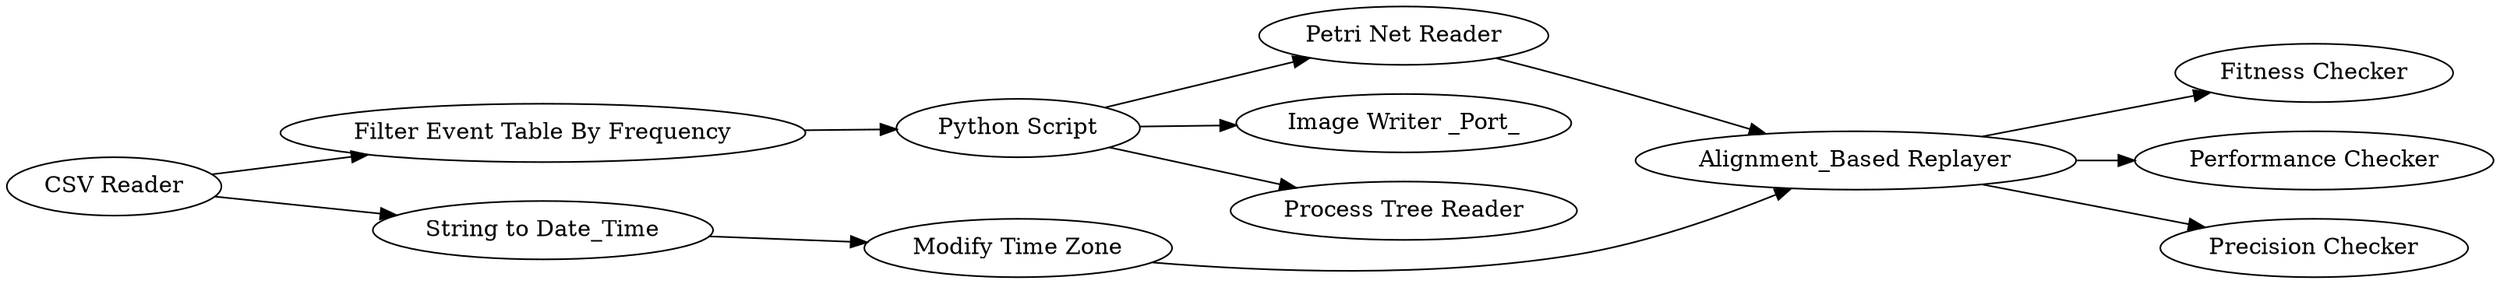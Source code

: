 digraph {
	43 -> 34
	15 -> 43
	41 -> 42
	42 -> 15
	47 -> 45
	43 -> 35
	40 -> 47
	45 -> 43
	42 -> 46
	42 -> 48
	40 -> 41
	43 -> 36
	48 [label="Process Tree Reader"]
	43 [label="Alignment_Based Replayer"]
	35 [label="Performance Checker"]
	42 [label="Python Script"]
	34 [label="Fitness Checker"]
	41 [label="Filter Event Table By Frequency"]
	36 [label="Precision Checker"]
	46 [label="Image Writer _Port_"]
	47 [label="String to Date_Time"]
	40 [label="CSV Reader"]
	15 [label="Petri Net Reader"]
	45 [label="Modify Time Zone"]
	rankdir=LR
}
